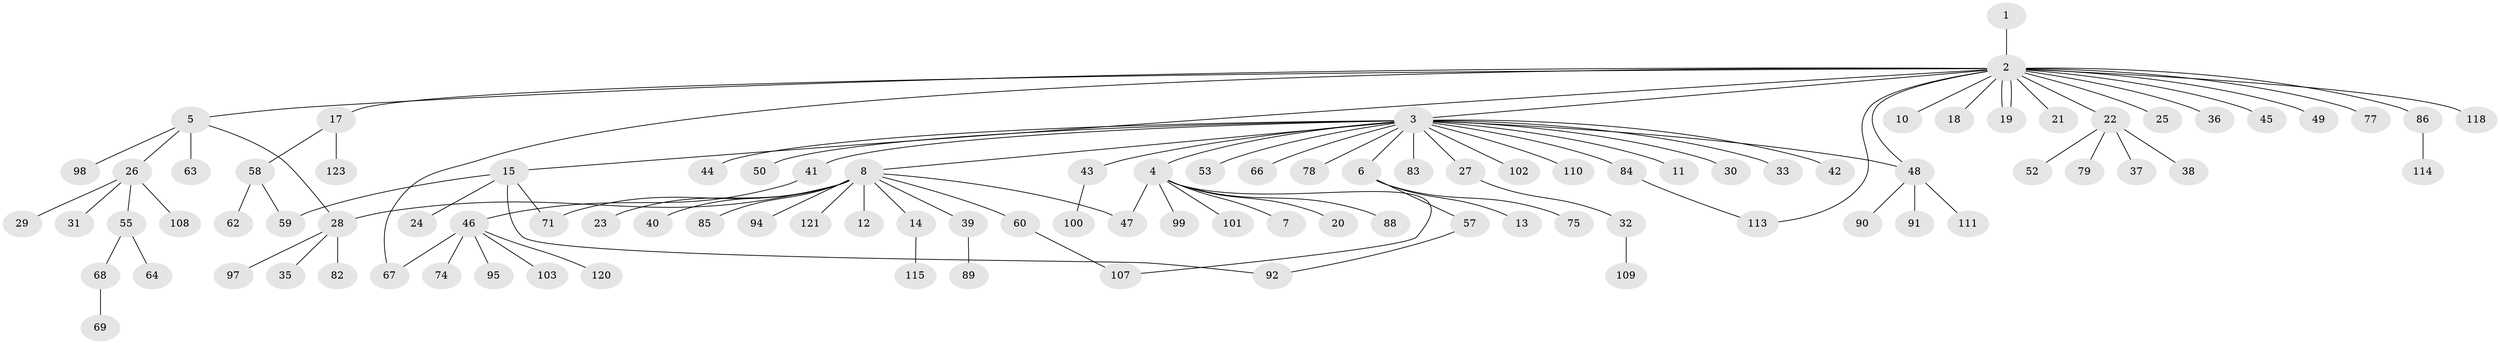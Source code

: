 // Generated by graph-tools (version 1.1) at 2025/23/03/03/25 07:23:53]
// undirected, 98 vertices, 107 edges
graph export_dot {
graph [start="1"]
  node [color=gray90,style=filled];
  1;
  2 [super="+117"];
  3 [super="+80"];
  4 [super="+16"];
  5 [super="+9"];
  6 [super="+51"];
  7;
  8 [super="+112"];
  10;
  11;
  12;
  13;
  14 [super="+34"];
  15 [super="+96"];
  17 [super="+56"];
  18;
  19;
  20;
  21 [super="+54"];
  22 [super="+65"];
  23;
  24;
  25;
  26 [super="+125"];
  27 [super="+122"];
  28 [super="+87"];
  29;
  30;
  31;
  32 [super="+76"];
  33;
  35;
  36;
  37;
  38;
  39 [super="+73"];
  40;
  41;
  42;
  43 [super="+61"];
  44;
  45;
  46 [super="+119"];
  47;
  48 [super="+72"];
  49;
  50;
  52;
  53;
  55 [super="+116"];
  57 [super="+81"];
  58 [super="+93"];
  59;
  60;
  62;
  63;
  64;
  66;
  67;
  68 [super="+70"];
  69 [super="+104"];
  71;
  74;
  75;
  77;
  78;
  79;
  82;
  83 [super="+124"];
  84 [super="+106"];
  85;
  86;
  88;
  89;
  90;
  91;
  92 [super="+105"];
  94;
  95;
  97;
  98;
  99;
  100;
  101;
  102;
  103;
  107;
  108;
  109;
  110;
  111;
  113;
  114;
  115;
  118;
  120;
  121;
  123;
  1 -- 2;
  2 -- 3;
  2 -- 5;
  2 -- 10;
  2 -- 15;
  2 -- 17;
  2 -- 18;
  2 -- 19;
  2 -- 19;
  2 -- 21;
  2 -- 22;
  2 -- 25;
  2 -- 36;
  2 -- 45;
  2 -- 48;
  2 -- 49;
  2 -- 67;
  2 -- 77;
  2 -- 86;
  2 -- 113;
  2 -- 118;
  3 -- 4;
  3 -- 6;
  3 -- 8;
  3 -- 11;
  3 -- 27;
  3 -- 30;
  3 -- 33;
  3 -- 41;
  3 -- 42;
  3 -- 43;
  3 -- 44;
  3 -- 48;
  3 -- 50;
  3 -- 53;
  3 -- 66;
  3 -- 78;
  3 -- 83;
  3 -- 84;
  3 -- 102;
  3 -- 110;
  4 -- 7;
  4 -- 47;
  4 -- 88;
  4 -- 99;
  4 -- 101;
  4 -- 107;
  4 -- 20;
  5 -- 26;
  5 -- 63;
  5 -- 98;
  5 -- 28;
  6 -- 13;
  6 -- 75;
  6 -- 57;
  8 -- 12;
  8 -- 14;
  8 -- 23;
  8 -- 39;
  8 -- 40;
  8 -- 47;
  8 -- 60;
  8 -- 85;
  8 -- 94;
  8 -- 121;
  8 -- 71;
  8 -- 28;
  14 -- 115;
  15 -- 24;
  15 -- 59;
  15 -- 71;
  15 -- 92;
  17 -- 58;
  17 -- 123;
  22 -- 37;
  22 -- 38;
  22 -- 52;
  22 -- 79;
  26 -- 29;
  26 -- 31;
  26 -- 55;
  26 -- 108;
  27 -- 32;
  28 -- 35;
  28 -- 82;
  28 -- 97;
  32 -- 109;
  39 -- 89;
  41 -- 46;
  43 -- 100;
  46 -- 67;
  46 -- 74;
  46 -- 95;
  46 -- 103;
  46 -- 120;
  48 -- 90;
  48 -- 91;
  48 -- 111;
  55 -- 64;
  55 -- 68;
  57 -- 92;
  58 -- 59;
  58 -- 62;
  60 -- 107;
  68 -- 69;
  84 -- 113;
  86 -- 114;
}
